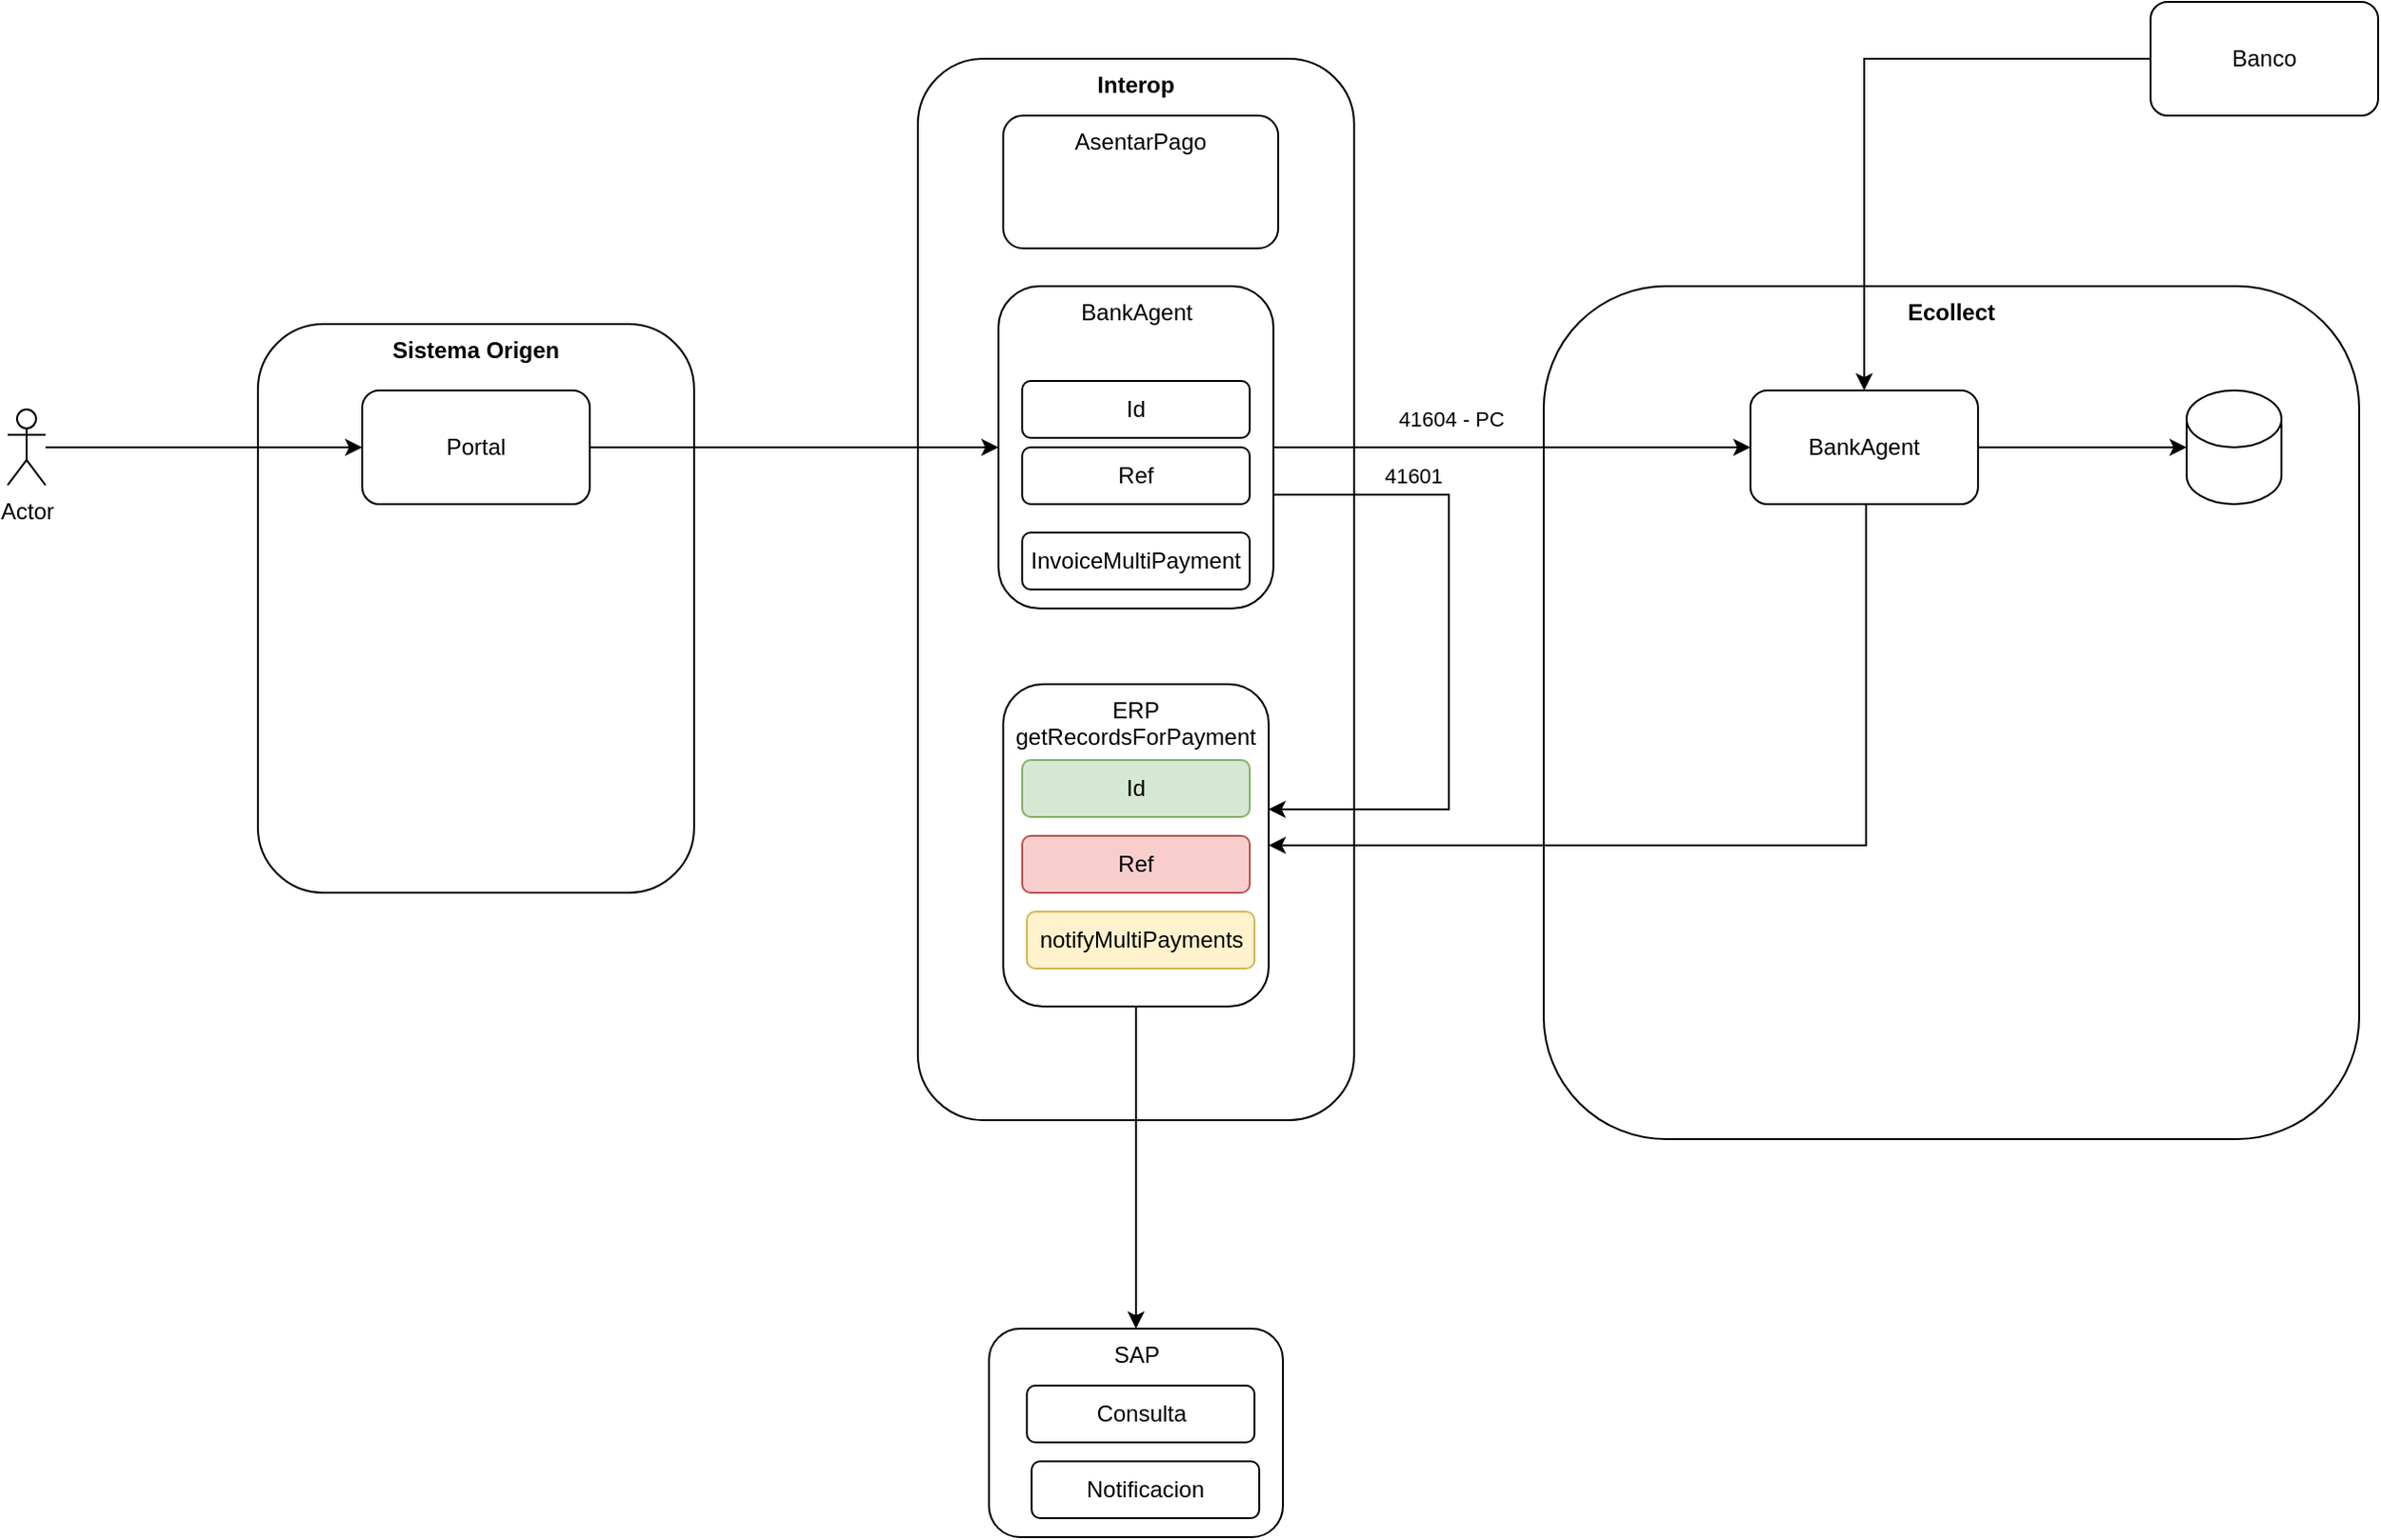 <mxfile version="28.2.3">
  <diagram name="Page-1" id="sqAQPlWcpq5T3Crrjcin">
    <mxGraphModel dx="2537" dy="1876" grid="1" gridSize="10" guides="1" tooltips="1" connect="1" arrows="1" fold="1" page="1" pageScale="1" pageWidth="827" pageHeight="1169" math="0" shadow="0">
      <root>
        <mxCell id="0" />
        <mxCell id="1" parent="0" />
        <mxCell id="3F5eK62oKUuV28n4bGqt-1" value="Interop" style="rounded=1;whiteSpace=wrap;html=1;verticalAlign=top;fontStyle=1" vertex="1" parent="1">
          <mxGeometry x="-180" y="-70" width="230" height="560" as="geometry" />
        </mxCell>
        <mxCell id="3F5eK62oKUuV28n4bGqt-2" value="BankAgent" style="rounded=1;whiteSpace=wrap;html=1;verticalAlign=top;" vertex="1" parent="1">
          <mxGeometry x="-137.5" y="50" width="145" height="170" as="geometry" />
        </mxCell>
        <mxCell id="3F5eK62oKUuV28n4bGqt-3" value="Ecollect" style="rounded=1;whiteSpace=wrap;html=1;verticalAlign=top;fontStyle=1" vertex="1" parent="1">
          <mxGeometry x="150" y="50" width="430" height="450" as="geometry" />
        </mxCell>
        <mxCell id="3F5eK62oKUuV28n4bGqt-10" style="edgeStyle=orthogonalEdgeStyle;rounded=0;orthogonalLoop=1;jettySize=auto;html=1;" edge="1" parent="1" source="3F5eK62oKUuV28n4bGqt-4" target="3F5eK62oKUuV28n4bGqt-9">
          <mxGeometry relative="1" as="geometry" />
        </mxCell>
        <mxCell id="3F5eK62oKUuV28n4bGqt-4" value="BankAgent" style="rounded=1;whiteSpace=wrap;html=1;" vertex="1" parent="1">
          <mxGeometry x="259" y="105" width="120" height="60" as="geometry" />
        </mxCell>
        <mxCell id="3F5eK62oKUuV28n4bGqt-17" value="" style="edgeStyle=orthogonalEdgeStyle;rounded=0;orthogonalLoop=1;jettySize=auto;html=1;" edge="1" parent="1" source="3F5eK62oKUuV28n4bGqt-6" target="3F5eK62oKUuV28n4bGqt-16">
          <mxGeometry relative="1" as="geometry" />
        </mxCell>
        <mxCell id="3F5eK62oKUuV28n4bGqt-6" value="ERP getRecordsForPayment" style="rounded=1;whiteSpace=wrap;html=1;verticalAlign=top;" vertex="1" parent="1">
          <mxGeometry x="-135" y="260" width="140" height="170" as="geometry" />
        </mxCell>
        <mxCell id="3F5eK62oKUuV28n4bGqt-7" style="edgeStyle=orthogonalEdgeStyle;rounded=0;orthogonalLoop=1;jettySize=auto;html=1;entryX=0.999;entryY=0.388;entryDx=0;entryDy=0;entryPerimeter=0;exitX=1;exitY=0.5;exitDx=0;exitDy=0;" edge="1" parent="1" source="3F5eK62oKUuV28n4bGqt-2" target="3F5eK62oKUuV28n4bGqt-6">
          <mxGeometry relative="1" as="geometry">
            <Array as="points">
              <mxPoint x="8" y="160" />
              <mxPoint x="100" y="160" />
              <mxPoint x="100" y="326" />
            </Array>
          </mxGeometry>
        </mxCell>
        <mxCell id="3F5eK62oKUuV28n4bGqt-27" value="41601" style="edgeLabel;html=1;align=center;verticalAlign=middle;resizable=0;points=[];" vertex="1" connectable="0" parent="3F5eK62oKUuV28n4bGqt-7">
          <mxGeometry x="-0.675" y="3" relative="1" as="geometry">
            <mxPoint x="37" y="-7" as="offset" />
          </mxGeometry>
        </mxCell>
        <mxCell id="3F5eK62oKUuV28n4bGqt-9" value="" style="shape=cylinder3;whiteSpace=wrap;html=1;boundedLbl=1;backgroundOutline=1;size=15;" vertex="1" parent="1">
          <mxGeometry x="489" y="105" width="50" height="60" as="geometry" />
        </mxCell>
        <mxCell id="3F5eK62oKUuV28n4bGqt-11" value="Sistema Origen" style="rounded=1;whiteSpace=wrap;html=1;verticalAlign=top;fontStyle=1" vertex="1" parent="1">
          <mxGeometry x="-528" y="70" width="230" height="300" as="geometry" />
        </mxCell>
        <mxCell id="3F5eK62oKUuV28n4bGqt-13" style="edgeStyle=orthogonalEdgeStyle;rounded=0;orthogonalLoop=1;jettySize=auto;html=1;entryX=0;entryY=0.5;entryDx=0;entryDy=0;" edge="1" parent="1" source="3F5eK62oKUuV28n4bGqt-12" target="3F5eK62oKUuV28n4bGqt-2">
          <mxGeometry relative="1" as="geometry" />
        </mxCell>
        <mxCell id="3F5eK62oKUuV28n4bGqt-12" value="Portal" style="rounded=1;whiteSpace=wrap;html=1;" vertex="1" parent="1">
          <mxGeometry x="-473" y="105" width="120" height="60" as="geometry" />
        </mxCell>
        <mxCell id="3F5eK62oKUuV28n4bGqt-15" style="edgeStyle=orthogonalEdgeStyle;rounded=0;orthogonalLoop=1;jettySize=auto;html=1;" edge="1" parent="1" source="3F5eK62oKUuV28n4bGqt-14" target="3F5eK62oKUuV28n4bGqt-12">
          <mxGeometry relative="1" as="geometry" />
        </mxCell>
        <mxCell id="3F5eK62oKUuV28n4bGqt-14" value="Actor" style="shape=umlActor;verticalLabelPosition=bottom;verticalAlign=top;html=1;outlineConnect=0;" vertex="1" parent="1">
          <mxGeometry x="-660" y="115" width="20" height="40" as="geometry" />
        </mxCell>
        <mxCell id="3F5eK62oKUuV28n4bGqt-16" value="SAP" style="whiteSpace=wrap;html=1;rounded=1;verticalAlign=top;" vertex="1" parent="1">
          <mxGeometry x="-142.5" y="600" width="155" height="110" as="geometry" />
        </mxCell>
        <mxCell id="3F5eK62oKUuV28n4bGqt-18" value="Id" style="rounded=1;whiteSpace=wrap;html=1;fillColor=#d5e8d4;strokeColor=#82b366;" vertex="1" parent="1">
          <mxGeometry x="-125" y="300" width="120" height="30" as="geometry" />
        </mxCell>
        <mxCell id="3F5eK62oKUuV28n4bGqt-19" value="Ref" style="rounded=1;whiteSpace=wrap;html=1;fillColor=#f8cecc;strokeColor=#b85450;" vertex="1" parent="1">
          <mxGeometry x="-125" y="340" width="120" height="30" as="geometry" />
        </mxCell>
        <mxCell id="3F5eK62oKUuV28n4bGqt-20" value="Id" style="rounded=1;whiteSpace=wrap;html=1;" vertex="1" parent="1">
          <mxGeometry x="-125" y="100" width="120" height="30" as="geometry" />
        </mxCell>
        <mxCell id="3F5eK62oKUuV28n4bGqt-21" value="Ref" style="rounded=1;whiteSpace=wrap;html=1;" vertex="1" parent="1">
          <mxGeometry x="-125" y="135" width="120" height="30" as="geometry" />
        </mxCell>
        <mxCell id="3F5eK62oKUuV28n4bGqt-22" value="InvoiceMultiPayment" style="rounded=1;whiteSpace=wrap;html=1;" vertex="1" parent="1">
          <mxGeometry x="-125" y="180" width="120" height="30" as="geometry" />
        </mxCell>
        <mxCell id="3F5eK62oKUuV28n4bGqt-23" value="AsentarPago" style="rounded=1;whiteSpace=wrap;html=1;verticalAlign=top;" vertex="1" parent="1">
          <mxGeometry x="-135" y="-40" width="145" height="70" as="geometry" />
        </mxCell>
        <mxCell id="3F5eK62oKUuV28n4bGqt-24" value="Consulta" style="rounded=1;whiteSpace=wrap;html=1;" vertex="1" parent="1">
          <mxGeometry x="-122.5" y="630" width="120" height="30" as="geometry" />
        </mxCell>
        <mxCell id="3F5eK62oKUuV28n4bGqt-25" value="Notificacion" style="rounded=1;whiteSpace=wrap;html=1;" vertex="1" parent="1">
          <mxGeometry x="-120" y="670" width="120" height="30" as="geometry" />
        </mxCell>
        <mxCell id="3F5eK62oKUuV28n4bGqt-26" value="notifyMultiPayments" style="rounded=1;whiteSpace=wrap;html=1;fillColor=#fff2cc;strokeColor=#d6b656;" vertex="1" parent="1">
          <mxGeometry x="-122.5" y="380" width="120" height="30" as="geometry" />
        </mxCell>
        <mxCell id="3F5eK62oKUuV28n4bGqt-8" style="edgeStyle=orthogonalEdgeStyle;rounded=0;orthogonalLoop=1;jettySize=auto;html=1;entryX=1;entryY=0.5;entryDx=0;entryDy=0;" edge="1" parent="1" source="3F5eK62oKUuV28n4bGqt-4" target="3F5eK62oKUuV28n4bGqt-6">
          <mxGeometry relative="1" as="geometry">
            <Array as="points">
              <mxPoint x="320" y="345" />
            </Array>
          </mxGeometry>
        </mxCell>
        <mxCell id="3F5eK62oKUuV28n4bGqt-28" style="edgeStyle=orthogonalEdgeStyle;rounded=0;orthogonalLoop=1;jettySize=auto;html=1;" edge="1" parent="1" source="3F5eK62oKUuV28n4bGqt-2" target="3F5eK62oKUuV28n4bGqt-4">
          <mxGeometry relative="1" as="geometry" />
        </mxCell>
        <mxCell id="3F5eK62oKUuV28n4bGqt-29" value="41604 - PC" style="edgeLabel;html=1;align=center;verticalAlign=middle;resizable=0;points=[];" vertex="1" connectable="0" parent="3F5eK62oKUuV28n4bGqt-28">
          <mxGeometry x="-0.352" y="4" relative="1" as="geometry">
            <mxPoint x="12" y="-11" as="offset" />
          </mxGeometry>
        </mxCell>
        <mxCell id="3F5eK62oKUuV28n4bGqt-31" style="edgeStyle=orthogonalEdgeStyle;rounded=0;orthogonalLoop=1;jettySize=auto;html=1;" edge="1" parent="1" source="3F5eK62oKUuV28n4bGqt-30" target="3F5eK62oKUuV28n4bGqt-4">
          <mxGeometry relative="1" as="geometry">
            <Array as="points">
              <mxPoint x="319" y="-70" />
            </Array>
          </mxGeometry>
        </mxCell>
        <mxCell id="3F5eK62oKUuV28n4bGqt-30" value="Banco" style="rounded=1;whiteSpace=wrap;html=1;" vertex="1" parent="1">
          <mxGeometry x="470" y="-100" width="120" height="60" as="geometry" />
        </mxCell>
      </root>
    </mxGraphModel>
  </diagram>
</mxfile>
